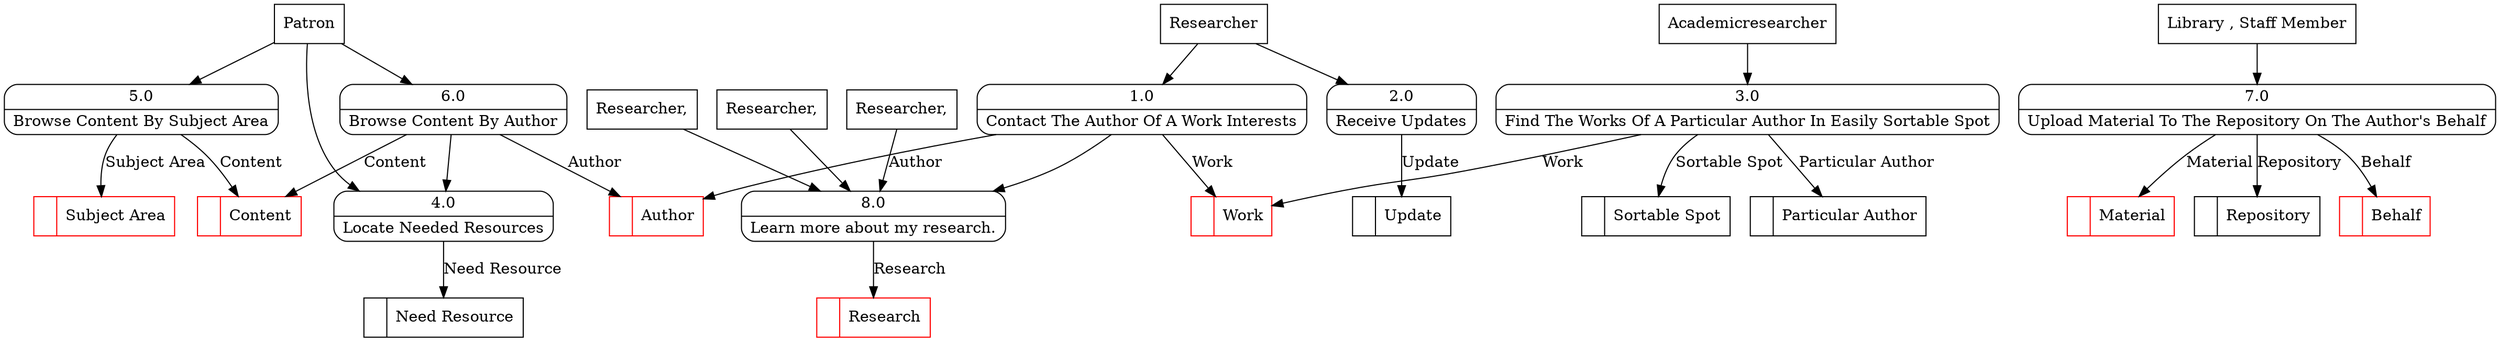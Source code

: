 digraph dfd2{ 
node[shape=record]
200 [label="<f0>  |<f1> Work " color=red];
201 [label="<f0>  |<f1> Author " color=red];
202 [label="<f0>  |<f1> Update " ];
203 [label="<f0>  |<f1> Sortable Spot " ];
204 [label="<f0>  |<f1> Particular Author " ];
205 [label="<f0>  |<f1> Subject Area " color=red];
206 [label="<f0>  |<f1> Content " color=red];
207 [label="<f0>  |<f1> Need Resource " ];
208 [label="<f0>  |<f1> Material " color=red];
209 [label="<f0>  |<f1> Repository " ];
210 [label="<f0>  |<f1> Behalf " color=red];
211 [label="Researcher" shape=box];
212 [label="Academicresearcher" shape=box];
213 [label="Patron" shape=box];
214 [label="Library , Staff Member" shape=box];
215 [label="{<f0> 1.0|<f1> Contact The Author Of A Work Interests }" shape=Mrecord];
216 [label="{<f0> 2.0|<f1> Receive Updates }" shape=Mrecord];
217 [label="{<f0> 3.0|<f1> Find The Works Of A Particular Author In Easily Sortable Spot }" shape=Mrecord];
218 [label="{<f0> 4.0|<f1> Locate Needed Resources }" shape=Mrecord];
219 [label="{<f0> 5.0|<f1> Browse Content By Subject Area }" shape=Mrecord];
220 [label="{<f0> 6.0|<f1> Browse Content By Author }" shape=Mrecord];
221 [label="{<f0> 7.0|<f1> Upload Material To The Repository On The Author's Behalf }" shape=Mrecord];
8 [label="{<f0> 8.0|<f1> Learn more about my research. }" shape=Mrecord];
215 -> 8
1001 [label="Researcher," shape=box];
1001 -> 8
1003 [label="Researcher," shape=box];
1003 -> 8
1005 [label="Researcher," shape=box];
1005 -> 8
1007 [label="<f0>  |<f1> Research " color=red];
8 -> 1007 [label="Research"]
211 -> 215
211 -> 216
212 -> 217
213 -> 218
213 -> 219
213 -> 220
214 -> 221
215 -> 201 [label="Author"]
215 -> 200 [label="Work"]
216 -> 202 [label="Update"]
217 -> 204 [label="Particular Author"]
217 -> 203 [label="Sortable Spot"]
217 -> 200 [label="Work"]
218 -> 207 [label="Need Resource"]
219 -> 205 [label="Subject Area"]
219 -> 206 [label="Content"]
220 -> 218
220 -> 206 [label="Content"]
220 -> 201 [label="Author"]
221 -> 208 [label="Material"]
221 -> 209 [label="Repository"]
221 -> 210 [label="Behalf"]
}